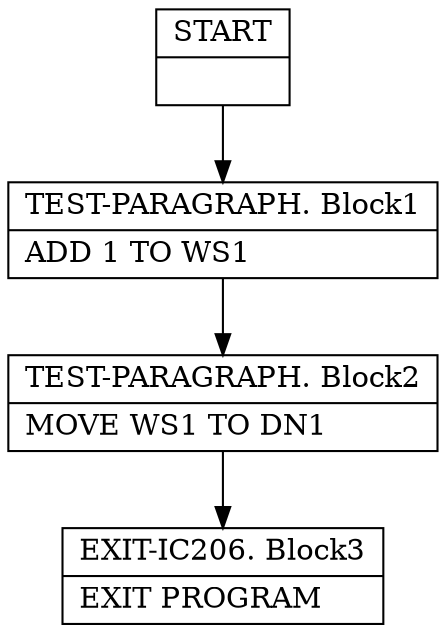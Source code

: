 digraph Cfg {
node [
shape = "record"
]

edge [
arrowtail = "empty"
]
Block0 [
label = "{START|}"
]
Block1 [
label = "{TEST-PARAGRAPH. Block1|    ADD 1 TO WS1\l}"
]
Block2 [
label = "{TEST-PARAGRAPH. Block2|    MOVE WS1 TO DN1\l}"
]
Block3 [
label = "{EXIT-IC206. Block3|    EXIT PROGRAM\l}"
]
Block0 -> Block1
Block1 -> Block2
Block2 -> Block3

}
